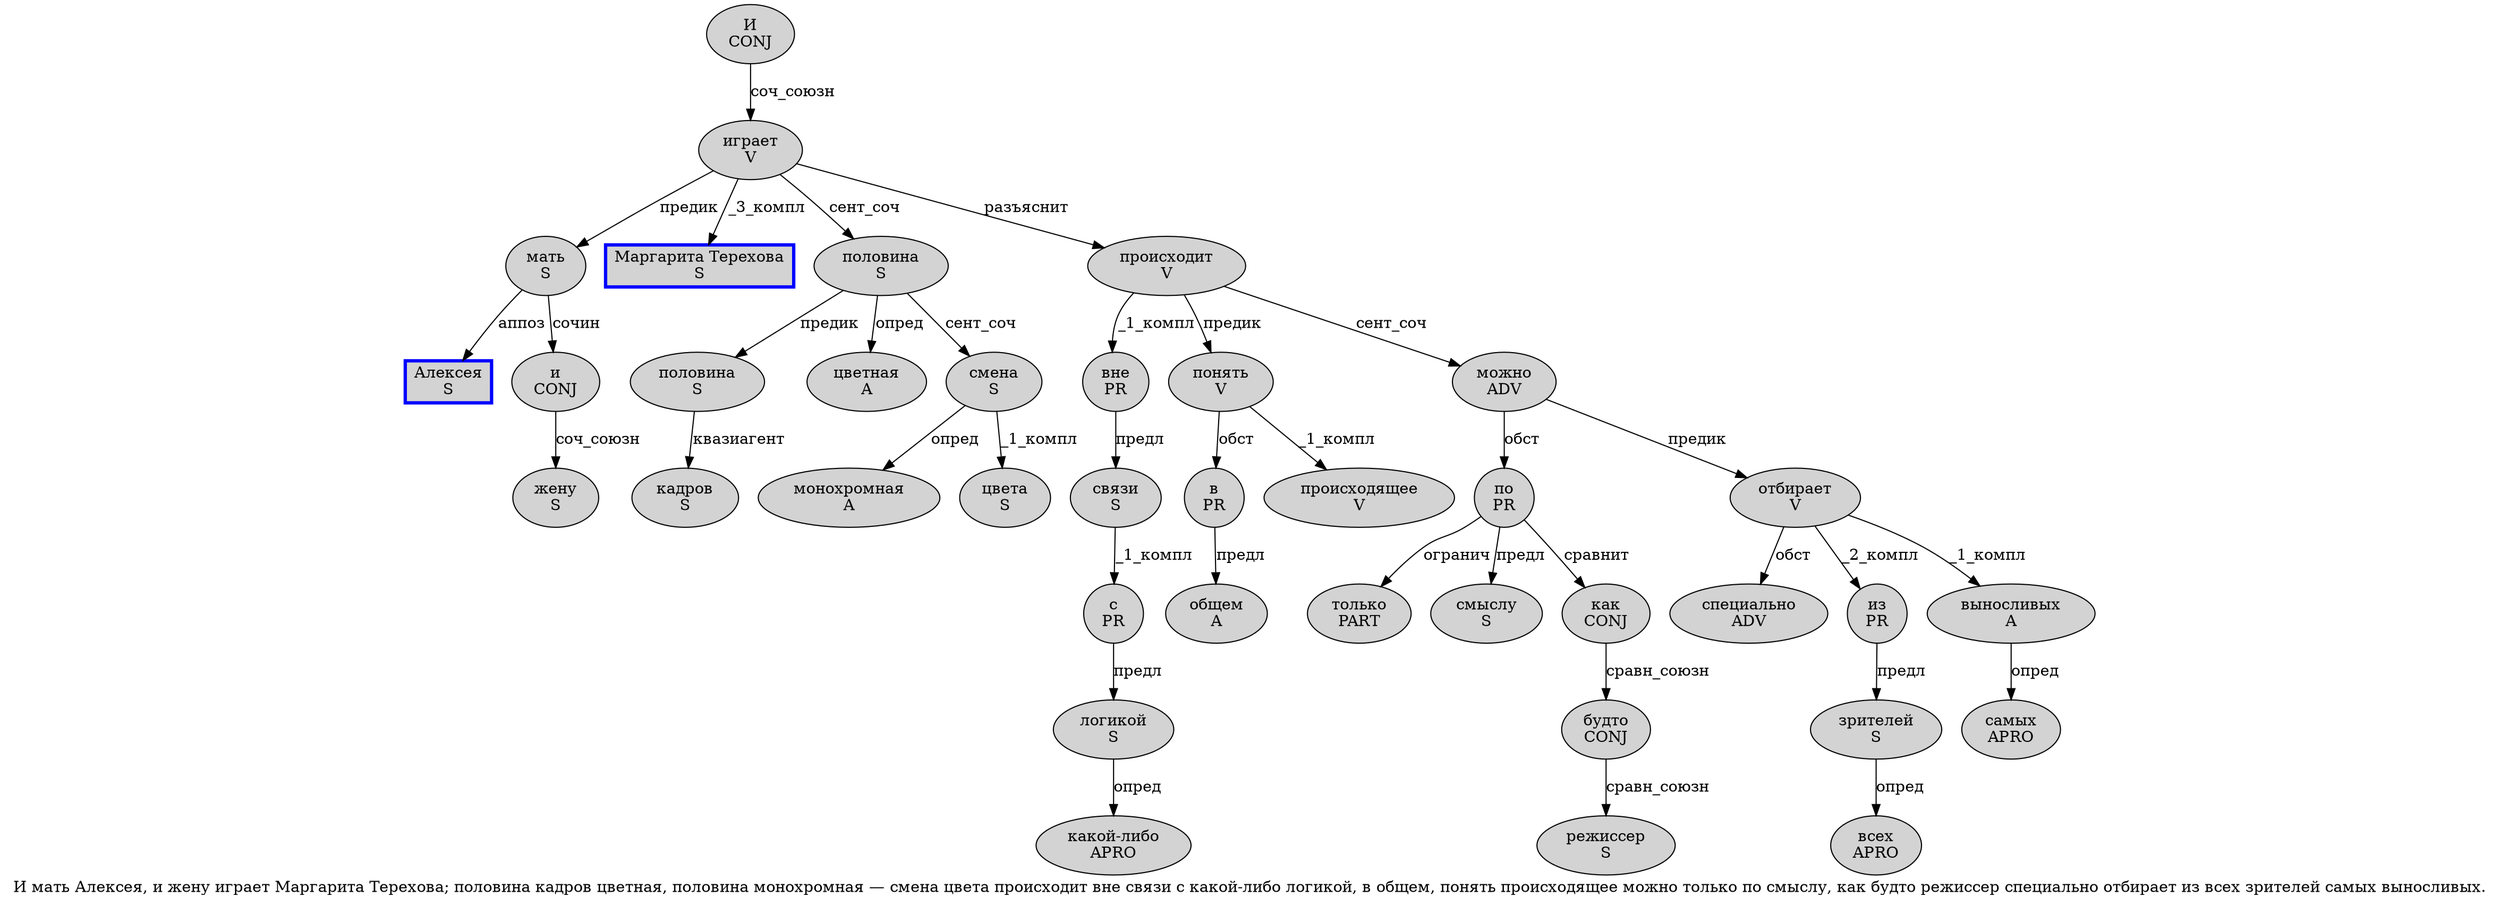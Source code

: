 digraph SENTENCE_2033 {
	graph [label="И мать Алексея, и жену играет Маргарита Терехова; половина кадров цветная, половина монохромная — смена цвета происходит вне связи с какой-либо логикой, в общем, понять происходящее можно только по смыслу, как будто режиссер специально отбирает из всех зрителей самых выносливых."]
	node [style=filled]
		0 [label="И
CONJ" color="" fillcolor=lightgray penwidth=1 shape=ellipse]
		1 [label="мать
S" color="" fillcolor=lightgray penwidth=1 shape=ellipse]
		2 [label="Алексея
S" color=blue fillcolor=lightgray penwidth=3 shape=box]
		4 [label="и
CONJ" color="" fillcolor=lightgray penwidth=1 shape=ellipse]
		5 [label="жену
S" color="" fillcolor=lightgray penwidth=1 shape=ellipse]
		6 [label="играет
V" color="" fillcolor=lightgray penwidth=1 shape=ellipse]
		7 [label="Маргарита Терехова
S" color=blue fillcolor=lightgray penwidth=3 shape=box]
		9 [label="половина
S" color="" fillcolor=lightgray penwidth=1 shape=ellipse]
		10 [label="кадров
S" color="" fillcolor=lightgray penwidth=1 shape=ellipse]
		11 [label="цветная
A" color="" fillcolor=lightgray penwidth=1 shape=ellipse]
		13 [label="половина
S" color="" fillcolor=lightgray penwidth=1 shape=ellipse]
		14 [label="монохромная
A" color="" fillcolor=lightgray penwidth=1 shape=ellipse]
		16 [label="смена
S" color="" fillcolor=lightgray penwidth=1 shape=ellipse]
		17 [label="цвета
S" color="" fillcolor=lightgray penwidth=1 shape=ellipse]
		18 [label="происходит
V" color="" fillcolor=lightgray penwidth=1 shape=ellipse]
		19 [label="вне
PR" color="" fillcolor=lightgray penwidth=1 shape=ellipse]
		20 [label="связи
S" color="" fillcolor=lightgray penwidth=1 shape=ellipse]
		21 [label="с
PR" color="" fillcolor=lightgray penwidth=1 shape=ellipse]
		22 [label="какой-либо
APRO" color="" fillcolor=lightgray penwidth=1 shape=ellipse]
		23 [label="логикой
S" color="" fillcolor=lightgray penwidth=1 shape=ellipse]
		25 [label="в
PR" color="" fillcolor=lightgray penwidth=1 shape=ellipse]
		26 [label="общем
A" color="" fillcolor=lightgray penwidth=1 shape=ellipse]
		28 [label="понять
V" color="" fillcolor=lightgray penwidth=1 shape=ellipse]
		29 [label="происходящее
V" color="" fillcolor=lightgray penwidth=1 shape=ellipse]
		30 [label="можно
ADV" color="" fillcolor=lightgray penwidth=1 shape=ellipse]
		31 [label="только
PART" color="" fillcolor=lightgray penwidth=1 shape=ellipse]
		32 [label="по
PR" color="" fillcolor=lightgray penwidth=1 shape=ellipse]
		33 [label="смыслу
S" color="" fillcolor=lightgray penwidth=1 shape=ellipse]
		35 [label="как
CONJ" color="" fillcolor=lightgray penwidth=1 shape=ellipse]
		36 [label="будто
CONJ" color="" fillcolor=lightgray penwidth=1 shape=ellipse]
		37 [label="режиссер
S" color="" fillcolor=lightgray penwidth=1 shape=ellipse]
		38 [label="специально
ADV" color="" fillcolor=lightgray penwidth=1 shape=ellipse]
		39 [label="отбирает
V" color="" fillcolor=lightgray penwidth=1 shape=ellipse]
		40 [label="из
PR" color="" fillcolor=lightgray penwidth=1 shape=ellipse]
		41 [label="всех
APRO" color="" fillcolor=lightgray penwidth=1 shape=ellipse]
		42 [label="зрителей
S" color="" fillcolor=lightgray penwidth=1 shape=ellipse]
		43 [label="самых
APRO" color="" fillcolor=lightgray penwidth=1 shape=ellipse]
		44 [label="выносливых
A" color="" fillcolor=lightgray penwidth=1 shape=ellipse]
			44 -> 43 [label="опред"]
			42 -> 41 [label="опред"]
			6 -> 1 [label="предик"]
			6 -> 7 [label="_3_компл"]
			6 -> 13 [label="сент_соч"]
			6 -> 18 [label="разъяснит"]
			40 -> 42 [label="предл"]
			28 -> 25 [label="обст"]
			28 -> 29 [label="_1_компл"]
			23 -> 22 [label="опред"]
			30 -> 32 [label="обст"]
			30 -> 39 [label="предик"]
			25 -> 26 [label="предл"]
			0 -> 6 [label="соч_союзн"]
			19 -> 20 [label="предл"]
			18 -> 19 [label="_1_компл"]
			18 -> 28 [label="предик"]
			18 -> 30 [label="сент_соч"]
			36 -> 37 [label="сравн_союзн"]
			35 -> 36 [label="сравн_союзн"]
			13 -> 9 [label="предик"]
			13 -> 11 [label="опред"]
			13 -> 16 [label="сент_соч"]
			39 -> 38 [label="обст"]
			39 -> 40 [label="_2_компл"]
			39 -> 44 [label="_1_компл"]
			16 -> 14 [label="опред"]
			16 -> 17 [label="_1_компл"]
			4 -> 5 [label="соч_союзн"]
			20 -> 21 [label="_1_компл"]
			32 -> 31 [label="огранич"]
			32 -> 33 [label="предл"]
			32 -> 35 [label="сравнит"]
			9 -> 10 [label="квазиагент"]
			1 -> 2 [label="аппоз"]
			1 -> 4 [label="сочин"]
			21 -> 23 [label="предл"]
}